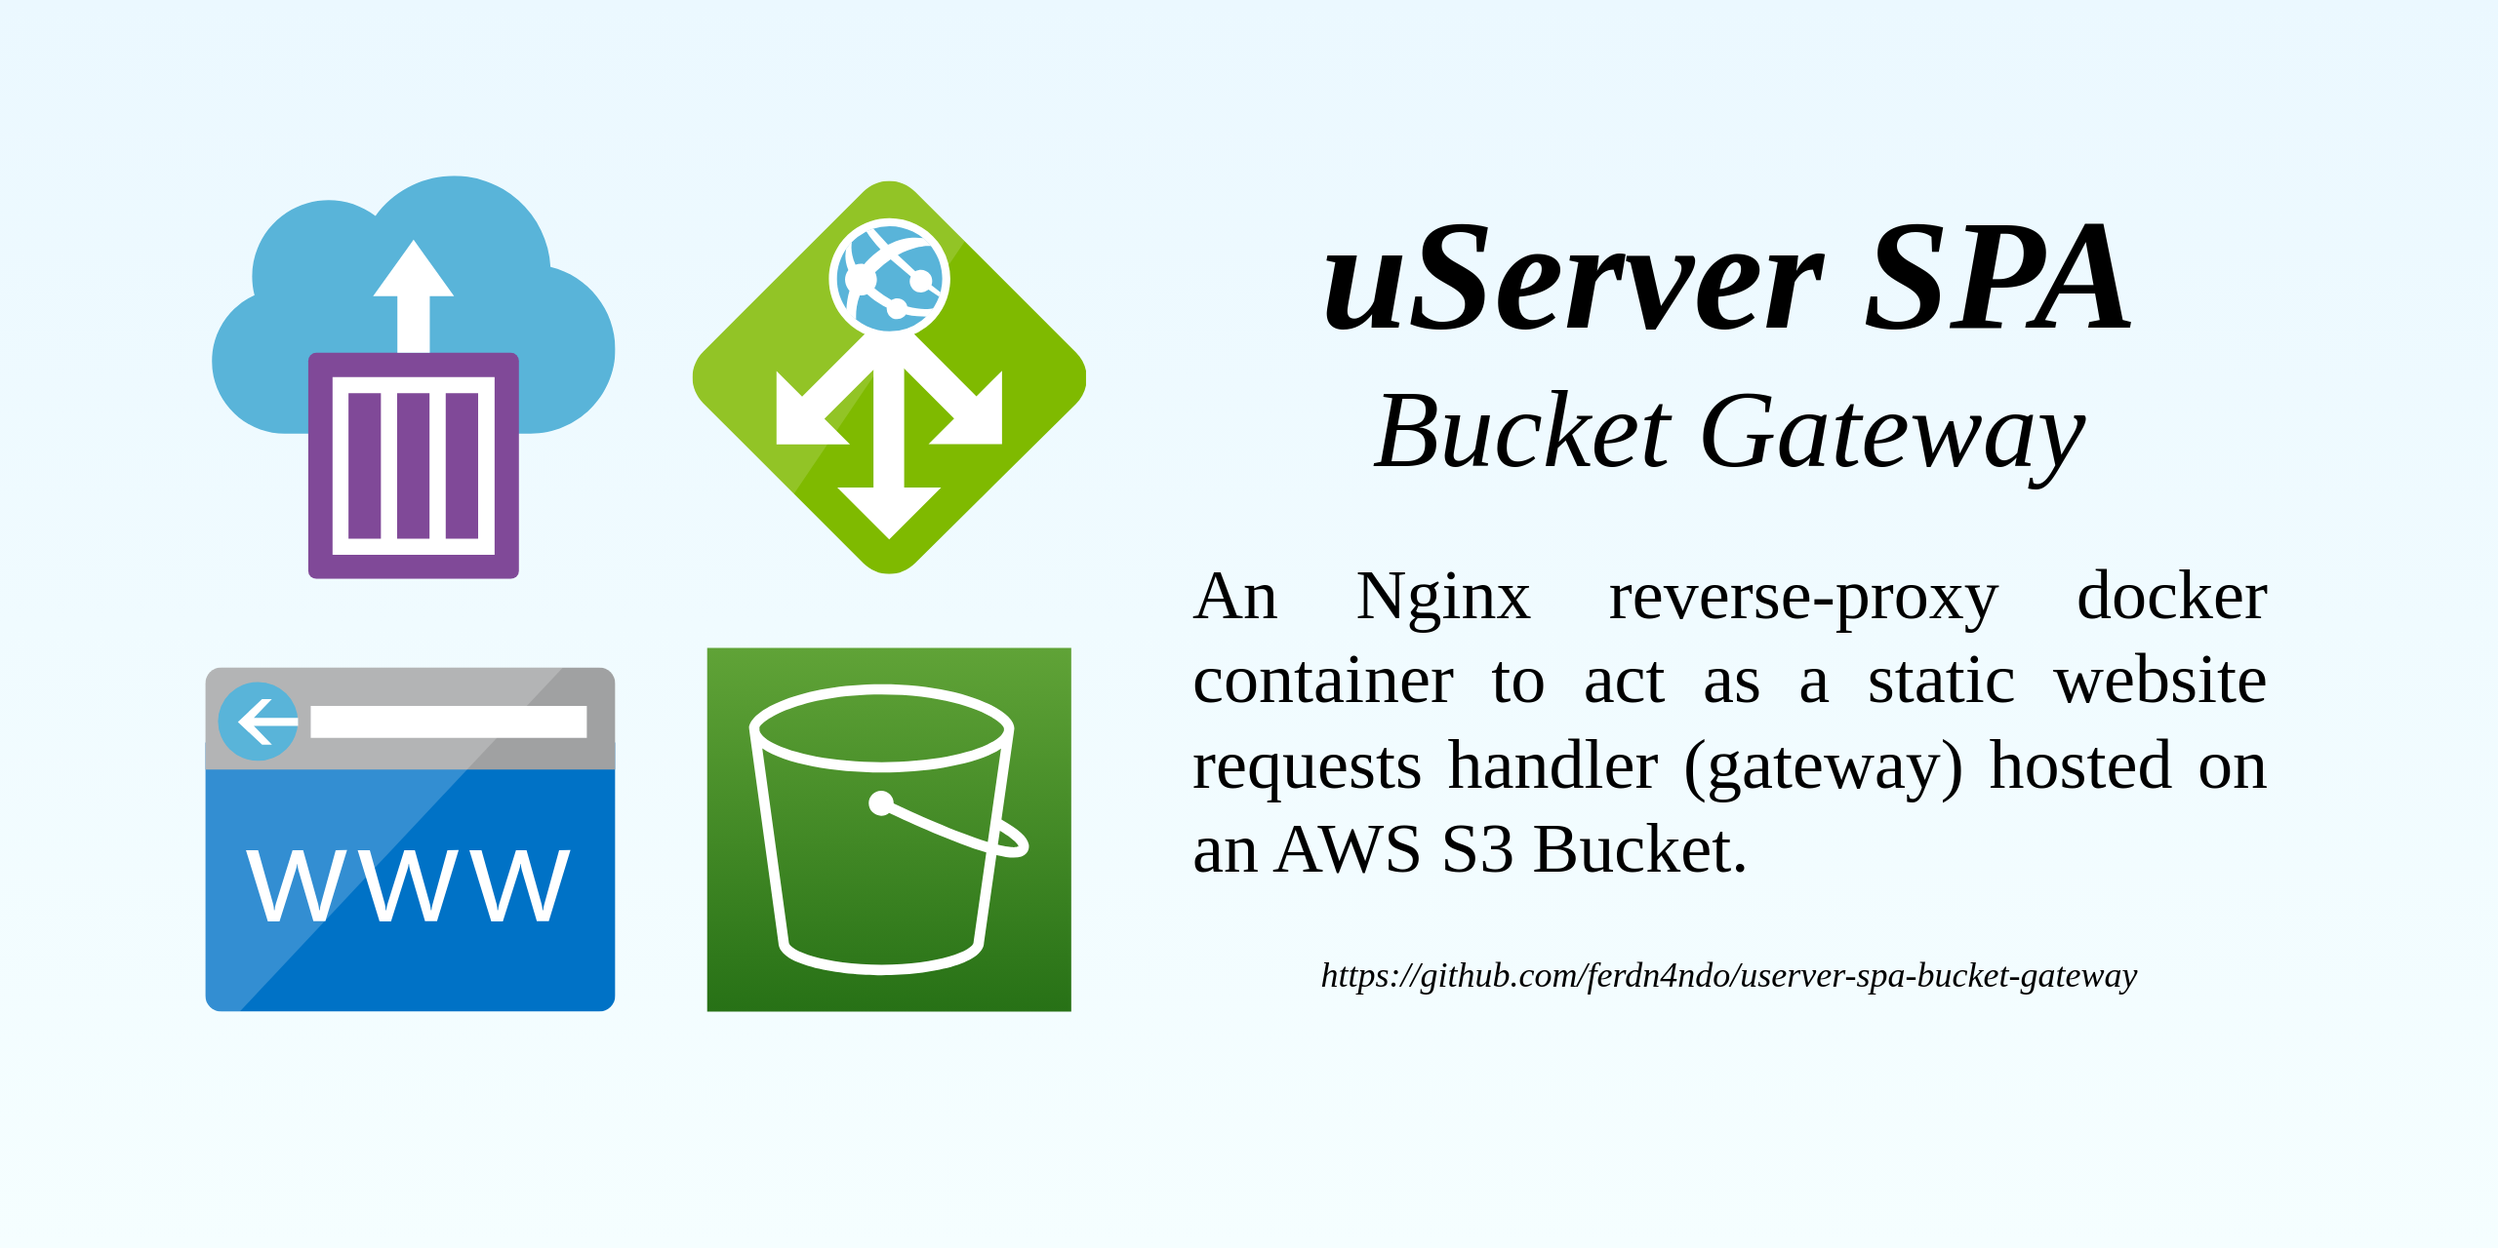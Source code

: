 <mxfile version="20.2.3" type="device"><diagram id="mMoQstVhqZ1WrAYtNttN" name="Page-1"><mxGraphModel dx="1673" dy="816" grid="1" gridSize="10" guides="1" tooltips="1" connect="1" arrows="1" fold="1" page="1" pageScale="1" pageWidth="827" pageHeight="1169" math="0" shadow="0"><root><mxCell id="0"/><mxCell id="1" parent="0"/><mxCell id="6zONbYa73xR8_8imx7Qa-1" value="" style="rounded=0;whiteSpace=wrap;html=1;gradientColor=#F5FEFF;fillColor=#EBF8FF;gradientDirection=south;strokeColor=none;" vertex="1" parent="1"><mxGeometry x="130" y="480" width="1280" height="640" as="geometry"/></mxCell><mxCell id="YODaJ331rGAOv5lkhEek-5" value="" style="group" parent="1" vertex="1" connectable="0"><mxGeometry x="210" y="550" width="504.21" height="479" as="geometry"/></mxCell><mxCell id="YODaJ331rGAOv5lkhEek-4" value="" style="whiteSpace=wrap;html=1;fillColor=none;strokeColor=none;" parent="YODaJ331rGAOv5lkhEek-5" vertex="1"><mxGeometry width="504.21" height="479.0" as="geometry"/></mxCell><mxCell id="jk5zYNhrbFBWS5mtHgjR-6" value="" style="sketch=0;points=[[0,0,0],[0.25,0,0],[0.5,0,0],[0.75,0,0],[1,0,0],[0,1,0],[0.25,1,0],[0.5,1,0],[0.75,1,0],[1,1,0],[0,0.25,0],[0,0.5,0],[0,0.75,0],[1,0.25,0],[1,0.5,0],[1,0.75,0]];outlineConnect=0;fontColor=#232F3E;gradientColor=#60A337;gradientDirection=north;fillColor=#277116;strokeColor=#ffffff;dashed=0;verticalLabelPosition=bottom;verticalAlign=top;align=center;html=1;fontSize=12;fontStyle=0;aspect=fixed;shape=mxgraph.aws4.resourceIcon;resIcon=mxgraph.aws4.s3;" parent="YODaJ331rGAOv5lkhEek-5" vertex="1"><mxGeometry x="282.358" y="262.189" width="186.556" height="186.556" as="geometry"/></mxCell><mxCell id="YODaJ331rGAOv5lkhEek-1" value="" style="sketch=0;aspect=fixed;html=1;points=[];align=center;image;fontSize=12;image=img/lib/mscae/CustomDomain.svg;" parent="YODaJ331rGAOv5lkhEek-5" vertex="1"><mxGeometry x="25.21" y="272.274" width="210.077" height="176.472" as="geometry"/></mxCell><mxCell id="YODaJ331rGAOv5lkhEek-2" value="" style="sketch=0;aspect=fixed;html=1;points=[];align=center;image;fontSize=12;image=img/lib/mscae/Container_Instances.svg;" parent="YODaJ331rGAOv5lkhEek-5" vertex="1"><mxGeometry x="28.563" y="20.168" width="206.724" height="206.724" as="geometry"/></mxCell><mxCell id="YODaJ331rGAOv5lkhEek-3" value="" style="sketch=0;aspect=fixed;html=1;points=[];align=center;image;fontSize=12;image=img/lib/mscae/Application_Gateway.svg;" parent="YODaJ331rGAOv5lkhEek-5" vertex="1"><mxGeometry x="274.794" y="22.689" width="201.682" height="201.682" as="geometry"/></mxCell><mxCell id="6zONbYa73xR8_8imx7Qa-2" value="uServer SPA" style="text;html=1;strokeColor=none;fillColor=none;align=center;verticalAlign=middle;whiteSpace=wrap;rounded=0;fontFamily=Work Sans;fontSource=https%3A%2F%2Ffonts.googleapis.com%2Fcss%3Ffamily%3DWork%2BSans;fontStyle=3;fontSize=80;" vertex="1" parent="1"><mxGeometry x="766.25" y="570" width="500" height="100" as="geometry"/></mxCell><mxCell id="6zONbYa73xR8_8imx7Qa-3" value="Bucket Gateway" style="text;html=1;strokeColor=none;fillColor=none;align=center;verticalAlign=middle;whiteSpace=wrap;rounded=0;fontFamily=Work Sans;fontSource=https%3A%2F%2Ffonts.googleapis.com%2Fcss%3Ffamily%3DWork%2BSans;fontStyle=2;fontSize=56;" vertex="1" parent="1"><mxGeometry x="781.25" y="660" width="470" height="80" as="geometry"/></mxCell><mxCell id="6zONbYa73xR8_8imx7Qa-4" value="&lt;div style=&quot;text-align: justify;&quot;&gt;&lt;span style=&quot;background-color: initial;&quot;&gt;An Nginx reverse-proxy docker container to act as a static website requests handler (gateway) hosted on an AWS S3 Bucket.&lt;/span&gt;&lt;/div&gt;" style="text;html=1;strokeColor=none;fillColor=none;align=center;verticalAlign=middle;whiteSpace=wrap;rounded=0;fontFamily=Work Sans;fontSource=https%3A%2F%2Ffonts.googleapis.com%2Fcss%3Ffamily%3DWork%2BSans;fontStyle=0;fontSize=36;" vertex="1" parent="1"><mxGeometry x="740" y="750" width="552.5" height="200" as="geometry"/></mxCell><mxCell id="6zONbYa73xR8_8imx7Qa-5" value="&lt;div style=&quot;text-align: justify; font-size: 18px;&quot;&gt;&lt;font style=&quot;font-size: 18px;&quot;&gt;https://github.com/ferdn4ndo/userver-spa-bucket-gateway&lt;/font&gt;&lt;br style=&quot;font-size: 18px;&quot;&gt;&lt;/div&gt;" style="text;html=1;strokeColor=none;fillColor=none;align=center;verticalAlign=middle;whiteSpace=wrap;rounded=0;fontFamily=Work Sans;fontSource=https%3A%2F%2Ffonts.googleapis.com%2Fcss%3Ffamily%3DWork%2BSans;fontStyle=2;fontSize=18;" vertex="1" parent="1"><mxGeometry x="741.25" y="960" width="550" height="40" as="geometry"/></mxCell></root></mxGraphModel></diagram></mxfile>
